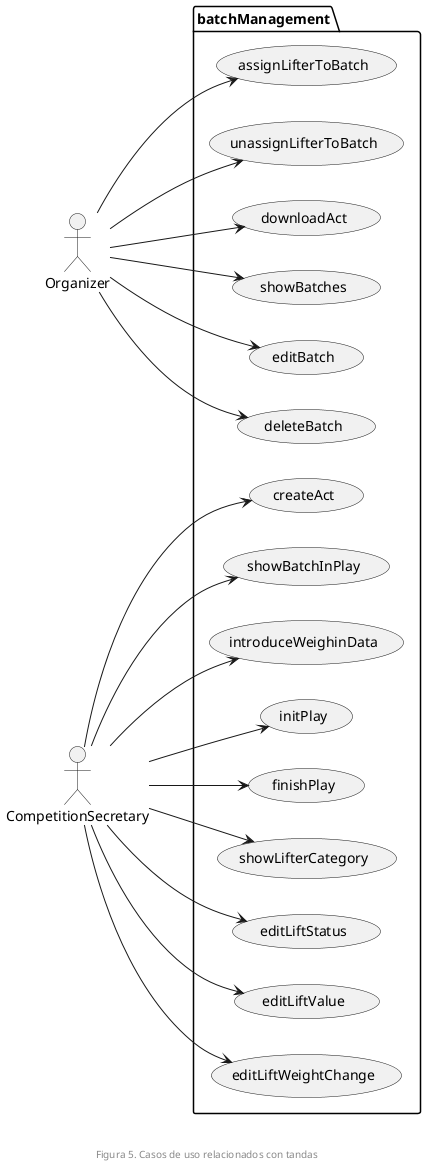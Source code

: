 @startuml
left to right direction
package batchManagement {
  usecase showBatches
  usecase editBatch

  usecase deleteBatch
  usecase assignLifterToBatch
  usecase unassignLifterToBatch

  usecase showLifterCategory
  usecase editLiftStatus
  usecase editLiftValue

  usecase editLiftWeightChange
  usecase createAct
  usecase downloadAct
  usecase introduceWeighinData

  usecase initPlay
  usecase finishPlay
  usecase showBatchInPlay
}

Organizer --> showBatches
Organizer --> editBatch
Organizer --> assignLifterToBatch
Organizer --> unassignLifterToBatch
Organizer --> deleteBatch
Organizer --> downloadAct

CompetitionSecretary --> introduceWeighinData
CompetitionSecretary --> editLiftStatus
CompetitionSecretary --> editLiftValue
CompetitionSecretary --> showBatchInPlay
CompetitionSecretary --> createAct
CompetitionSecretary --> editLiftWeightChange
CompetitionSecretary --> showLifterCategory
CompetitionSecretary --> initPlay
CompetitionSecretary --> finishPlay

footer \n\nFigura 5. Casos de uso relacionados con tandas

@enduml